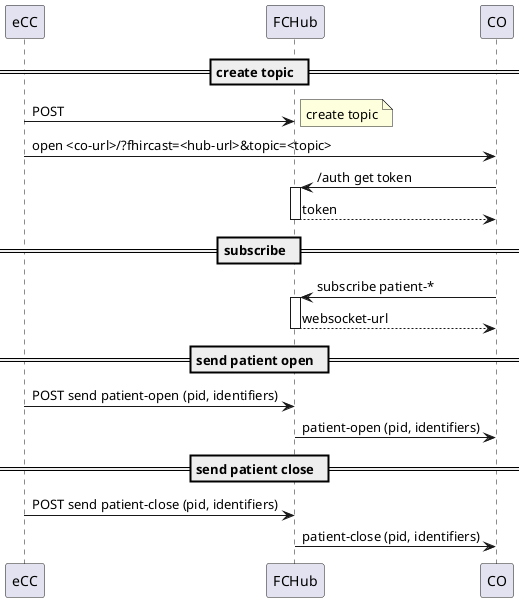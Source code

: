 @startuml
    == create topic  ==
    eCC -> FCHub: POST 
    note right: create topic
    eCC -> CO: open <co-url>/?fhircast=<hub-url>&topic=<topic>
    
    CO -> FCHub: /auth get token
    activate FCHub
    FCHub -->CO : token
    deactivate FCHub

    == subscribe  ==
    CO -> FCHub: subscribe patient-*
    activate FCHub
    FCHub --> CO: websocket-url
    deactivate FCHub
    
    == send patient open  ==
    eCC -> FCHub: POST send patient-open (pid, identifiers)
    FCHub -> CO: patient-open (pid, identifiers)

    == send patient close  ==
    eCC -> FCHub: POST send patient-close (pid, identifiers)
    FCHub -> CO: patient-close (pid, identifiers)

@enduml